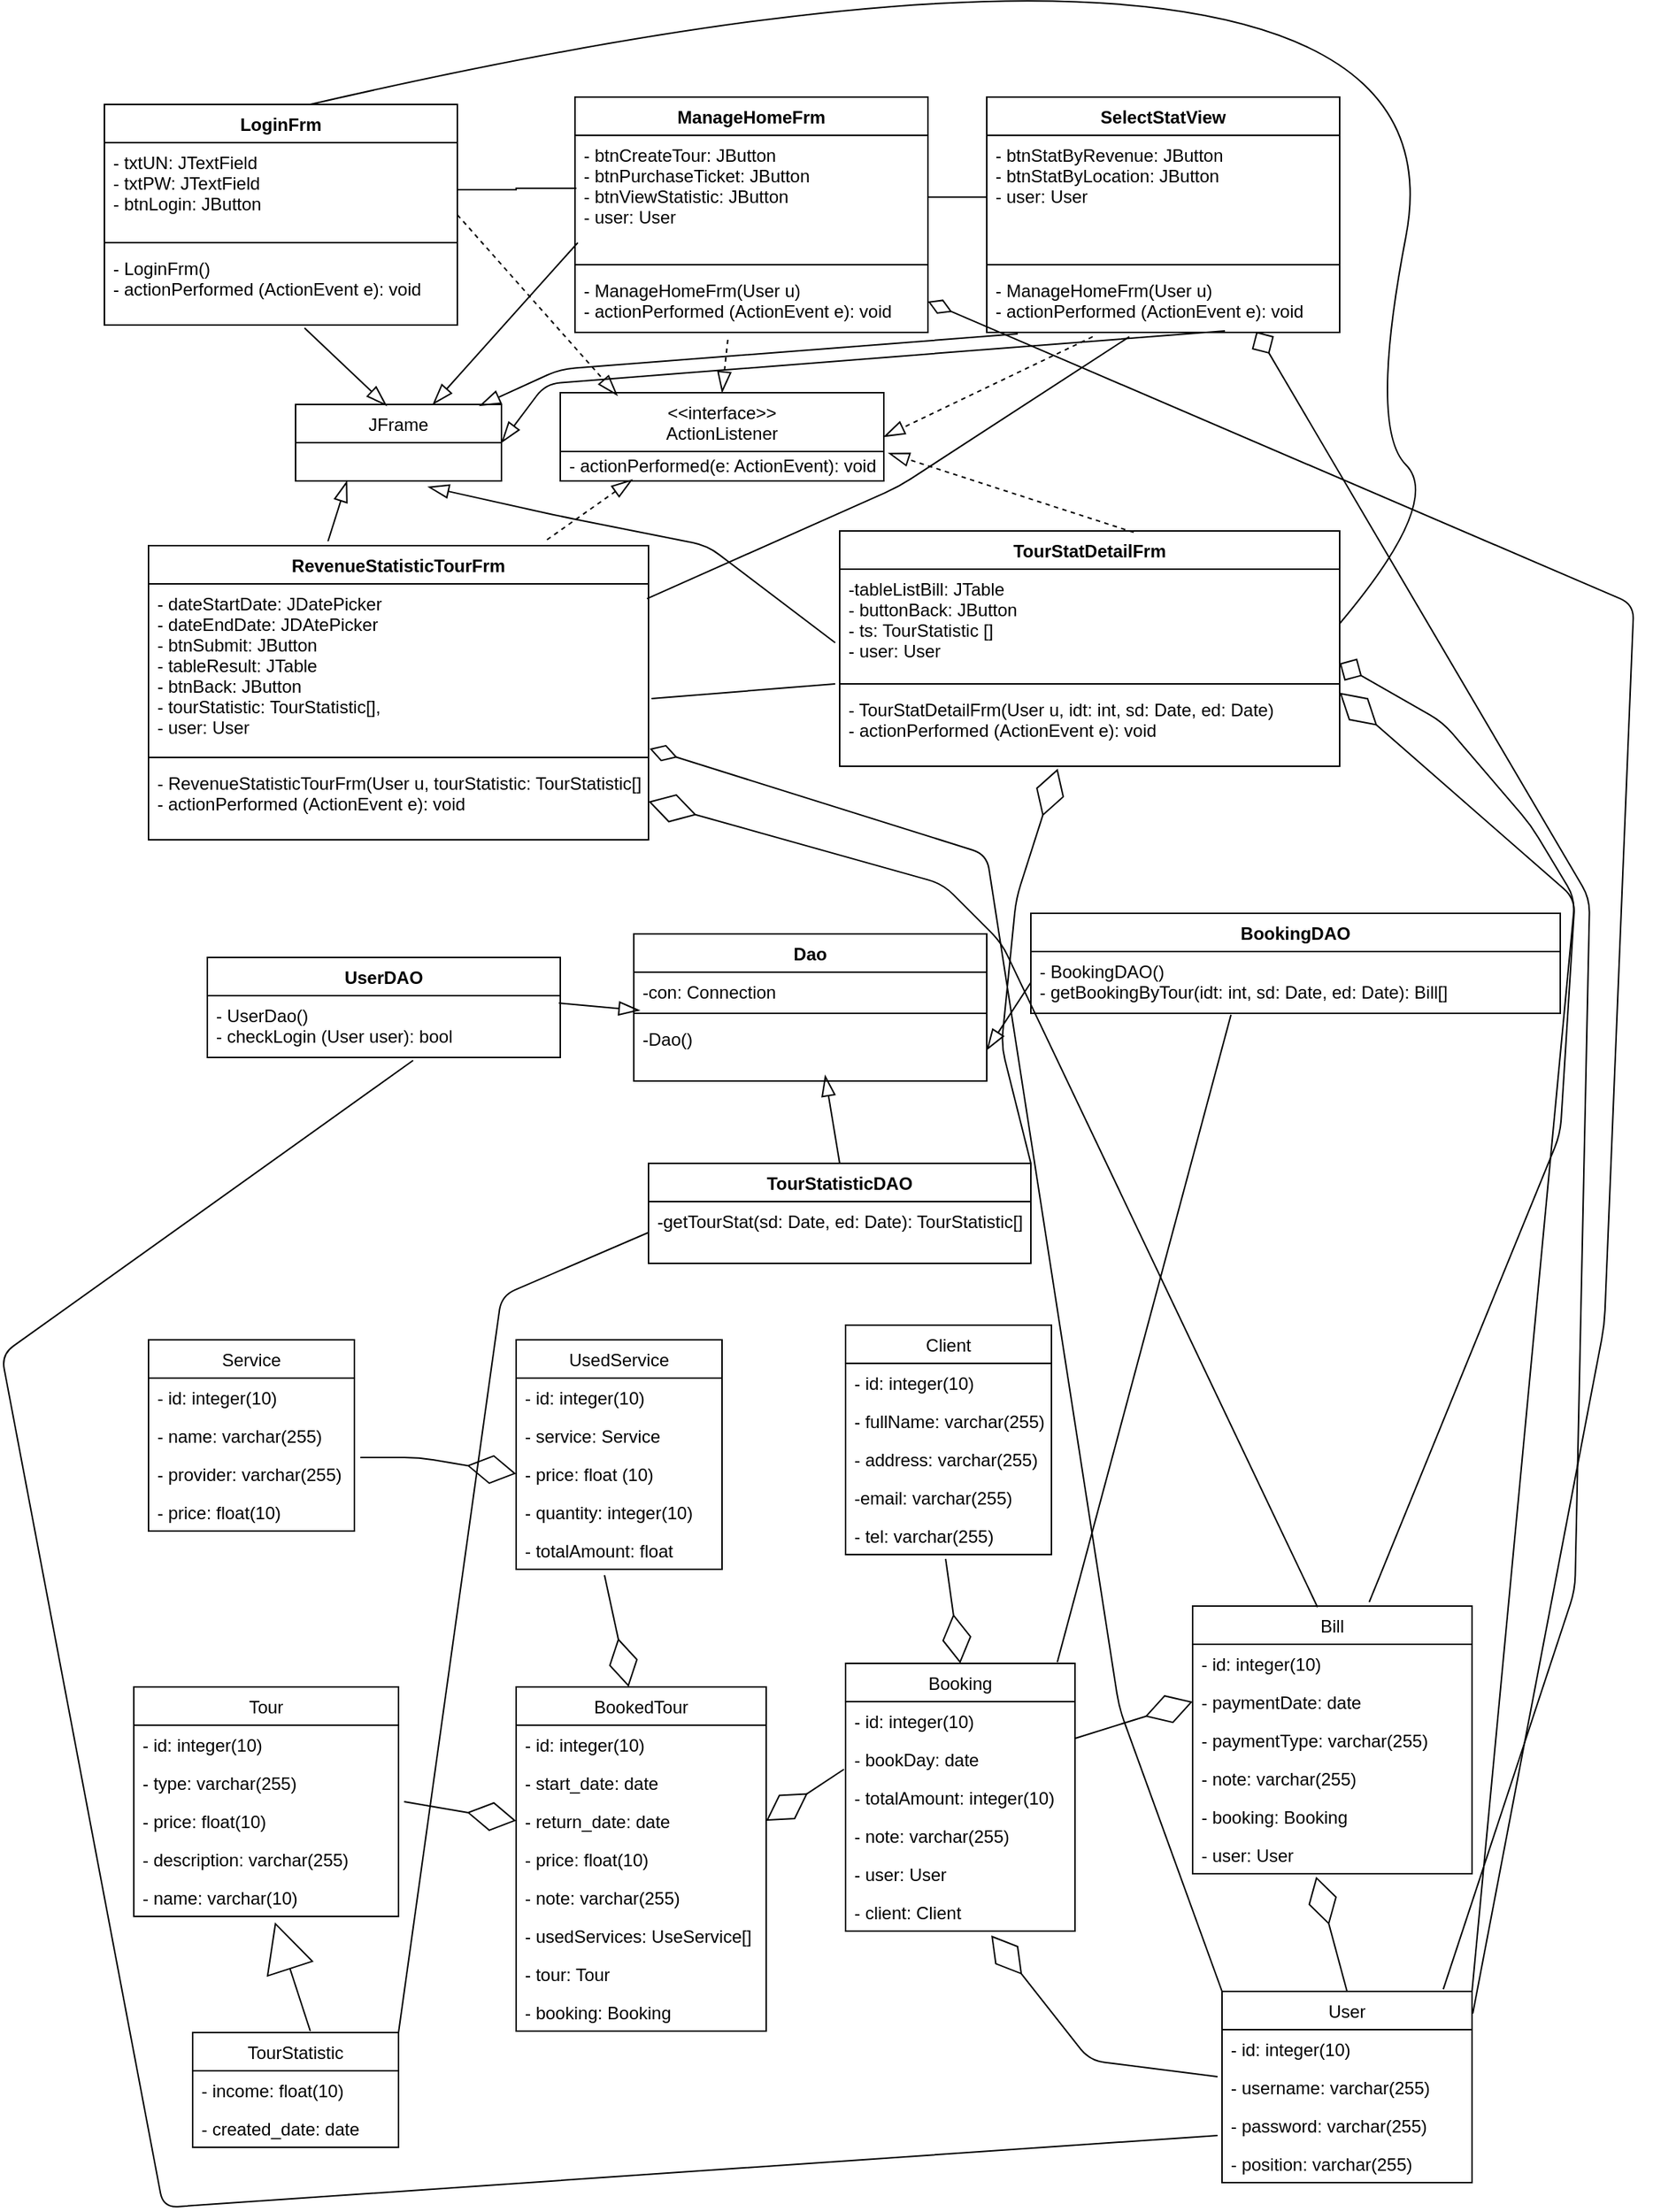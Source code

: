 <mxfile version="14.6.13" type="github">
  <diagram id="m7XP81QRKVEEUNcMIB1Q" name="Page-1">
    <mxGraphModel dx="2035" dy="1723" grid="1" gridSize="10" guides="1" tooltips="1" connect="1" arrows="1" fold="1" page="1" pageScale="1" pageWidth="850" pageHeight="1100" math="0" shadow="0">
      <root>
        <mxCell id="0" />
        <mxCell id="1" parent="0" />
        <object label="LoginFrm" txtPW="JTextField" id="wtqVfgUsHeEPdkoqBTPE-1">
          <mxCell style="swimlane;fontStyle=1;align=center;verticalAlign=top;childLayout=stackLayout;horizontal=1;startSize=26;horizontalStack=0;resizeParent=1;resizeParentMax=0;resizeLast=0;collapsible=1;marginBottom=0;" parent="1" vertex="1">
            <mxGeometry x="30" y="-350" width="240" height="150" as="geometry" />
          </mxCell>
        </object>
        <object label="- txtUN: JTextField&#xa;- txtPW: JTextField&#xa;- btnLogin: JButton" txtPW="JTextField" id="wtqVfgUsHeEPdkoqBTPE-2">
          <mxCell style="text;strokeColor=none;fillColor=none;align=left;verticalAlign=top;spacingLeft=4;spacingRight=4;overflow=hidden;rotatable=0;points=[[0,0.5],[1,0.5]];portConstraint=eastwest;" parent="wtqVfgUsHeEPdkoqBTPE-1" vertex="1">
            <mxGeometry y="26" width="240" height="64" as="geometry" />
          </mxCell>
        </object>
        <mxCell id="wtqVfgUsHeEPdkoqBTPE-3" value="" style="line;strokeWidth=1;fillColor=none;align=left;verticalAlign=middle;spacingTop=-1;spacingLeft=3;spacingRight=3;rotatable=0;labelPosition=right;points=[];portConstraint=eastwest;" parent="wtqVfgUsHeEPdkoqBTPE-1" vertex="1">
          <mxGeometry y="90" width="240" height="8" as="geometry" />
        </mxCell>
        <mxCell id="wtqVfgUsHeEPdkoqBTPE-4" value="- LoginFrm()&#xa;- actionPerformed (ActionEvent e): void&#xa;" style="text;strokeColor=none;fillColor=none;align=left;verticalAlign=top;spacingLeft=4;spacingRight=4;overflow=hidden;rotatable=0;points=[[0,0.5],[1,0.5]];portConstraint=eastwest;" parent="wtqVfgUsHeEPdkoqBTPE-1" vertex="1">
          <mxGeometry y="98" width="240" height="52" as="geometry" />
        </mxCell>
        <object label="ManageHomeFrm" txtPW="JTextField" id="wtqVfgUsHeEPdkoqBTPE-5">
          <mxCell style="swimlane;fontStyle=1;align=center;verticalAlign=top;childLayout=stackLayout;horizontal=1;startSize=26;horizontalStack=0;resizeParent=1;resizeParentMax=0;resizeLast=0;collapsible=1;marginBottom=0;" parent="1" vertex="1">
            <mxGeometry x="350" y="-355" width="240" height="160" as="geometry" />
          </mxCell>
        </object>
        <object label="- btnCreateTour: JButton&#xa;- btnPurchaseTicket: JButton&#xa;- btnViewStatistic: JButton&#xa;- user: User" txtPW="JTextField" id="wtqVfgUsHeEPdkoqBTPE-6">
          <mxCell style="text;strokeColor=none;fillColor=none;align=left;verticalAlign=top;spacingLeft=4;spacingRight=4;overflow=hidden;rotatable=0;points=[[0,0.5],[1,0.5]];portConstraint=eastwest;" parent="wtqVfgUsHeEPdkoqBTPE-5" vertex="1">
            <mxGeometry y="26" width="240" height="84" as="geometry" />
          </mxCell>
        </object>
        <mxCell id="wtqVfgUsHeEPdkoqBTPE-7" value="" style="line;strokeWidth=1;fillColor=none;align=left;verticalAlign=middle;spacingTop=-1;spacingLeft=3;spacingRight=3;rotatable=0;labelPosition=right;points=[];portConstraint=eastwest;" parent="wtqVfgUsHeEPdkoqBTPE-5" vertex="1">
          <mxGeometry y="110" width="240" height="8" as="geometry" />
        </mxCell>
        <mxCell id="wtqVfgUsHeEPdkoqBTPE-8" value="- ManageHomeFrm(User u)&#xa;- actionPerformed (ActionEvent e): void&#xa;" style="text;strokeColor=none;fillColor=none;align=left;verticalAlign=top;spacingLeft=4;spacingRight=4;overflow=hidden;rotatable=0;points=[[0,0.5],[1,0.5]];portConstraint=eastwest;" parent="wtqVfgUsHeEPdkoqBTPE-5" vertex="1">
          <mxGeometry y="118" width="240" height="42" as="geometry" />
        </mxCell>
        <mxCell id="wtqVfgUsHeEPdkoqBTPE-9" value="JFrame" style="swimlane;fontStyle=0;childLayout=stackLayout;horizontal=1;startSize=26;fillColor=none;horizontalStack=0;resizeParent=1;resizeParentMax=0;resizeLast=0;collapsible=1;marginBottom=0;" parent="1" vertex="1">
          <mxGeometry x="160" y="-146" width="140" height="52" as="geometry" />
        </mxCell>
        <mxCell id="wtqVfgUsHeEPdkoqBTPE-10" value="&#xa;&lt;&lt;interface&gt;&gt;&#xa;ActionListener&#xa;" style="swimlane;fontStyle=0;childLayout=stackLayout;horizontal=1;startSize=40;fillColor=none;horizontalStack=0;resizeParent=1;resizeParentMax=0;resizeLast=0;collapsible=1;marginBottom=0;" parent="1" vertex="1">
          <mxGeometry x="340" y="-154" width="220" height="60" as="geometry" />
        </mxCell>
        <mxCell id="wtqVfgUsHeEPdkoqBTPE-11" value="- actionPerformed(e: ActionEvent): void" style="text;html=1;align=center;verticalAlign=middle;resizable=0;points=[];autosize=1;strokeColor=none;" parent="wtqVfgUsHeEPdkoqBTPE-10" vertex="1">
          <mxGeometry y="40" width="220" height="20" as="geometry" />
        </mxCell>
        <object label="SelectStatView" txtPW="JTextField" id="wtqVfgUsHeEPdkoqBTPE-12">
          <mxCell style="swimlane;fontStyle=1;align=center;verticalAlign=top;childLayout=stackLayout;horizontal=1;startSize=26;horizontalStack=0;resizeParent=1;resizeParentMax=0;resizeLast=0;collapsible=1;marginBottom=0;" parent="1" vertex="1">
            <mxGeometry x="630" y="-355" width="240" height="160" as="geometry" />
          </mxCell>
        </object>
        <object label="- btnStatByRevenue: JButton&#xa;- btnStatByLocation: JButton&#xa;- user: User" txtPW="JTextField" id="wtqVfgUsHeEPdkoqBTPE-13">
          <mxCell style="text;strokeColor=none;fillColor=none;align=left;verticalAlign=top;spacingLeft=4;spacingRight=4;overflow=hidden;rotatable=0;points=[[0,0.5],[1,0.5]];portConstraint=eastwest;" parent="wtqVfgUsHeEPdkoqBTPE-12" vertex="1">
            <mxGeometry y="26" width="240" height="84" as="geometry" />
          </mxCell>
        </object>
        <mxCell id="wtqVfgUsHeEPdkoqBTPE-14" value="" style="line;strokeWidth=1;fillColor=none;align=left;verticalAlign=middle;spacingTop=-1;spacingLeft=3;spacingRight=3;rotatable=0;labelPosition=right;points=[];portConstraint=eastwest;" parent="wtqVfgUsHeEPdkoqBTPE-12" vertex="1">
          <mxGeometry y="110" width="240" height="8" as="geometry" />
        </mxCell>
        <mxCell id="wtqVfgUsHeEPdkoqBTPE-15" value="- ManageHomeFrm(User u)&#xa;- actionPerformed (ActionEvent e): void&#xa;" style="text;strokeColor=none;fillColor=none;align=left;verticalAlign=top;spacingLeft=4;spacingRight=4;overflow=hidden;rotatable=0;points=[[0,0.5],[1,0.5]];portConstraint=eastwest;" parent="wtqVfgUsHeEPdkoqBTPE-12" vertex="1">
          <mxGeometry y="118" width="240" height="42" as="geometry" />
        </mxCell>
        <object label="TourStatDetailFrm" txtPW="JTextField" id="wtqVfgUsHeEPdkoqBTPE-16">
          <mxCell style="swimlane;fontStyle=1;align=center;verticalAlign=top;childLayout=stackLayout;horizontal=1;startSize=26;horizontalStack=0;resizeParent=1;resizeParentMax=0;resizeLast=0;collapsible=1;marginBottom=0;" parent="1" vertex="1">
            <mxGeometry x="530" y="-60" width="340" height="160" as="geometry" />
          </mxCell>
        </object>
        <object label="-tableListBill: JTable&#xa;- buttonBack: JButton&#xa;- ts: TourStatistic []&#xa;- user: User" txtPW="JTextField" id="wtqVfgUsHeEPdkoqBTPE-17">
          <mxCell style="text;strokeColor=none;fillColor=none;align=left;verticalAlign=top;spacingLeft=4;spacingRight=4;overflow=hidden;rotatable=0;points=[[0,0.5],[1,0.5]];portConstraint=eastwest;" parent="wtqVfgUsHeEPdkoqBTPE-16" vertex="1">
            <mxGeometry y="26" width="340" height="74" as="geometry" />
          </mxCell>
        </object>
        <mxCell id="wtqVfgUsHeEPdkoqBTPE-18" value="" style="line;strokeWidth=1;fillColor=none;align=left;verticalAlign=middle;spacingTop=-1;spacingLeft=3;spacingRight=3;rotatable=0;labelPosition=right;points=[];portConstraint=eastwest;" parent="wtqVfgUsHeEPdkoqBTPE-16" vertex="1">
          <mxGeometry y="100" width="340" height="8" as="geometry" />
        </mxCell>
        <mxCell id="wtqVfgUsHeEPdkoqBTPE-19" value="- TourStatDetailFrm(User u, idt: int, sd: Date, ed: Date)&#xa;- actionPerformed (ActionEvent e): void&#xa;" style="text;strokeColor=none;fillColor=none;align=left;verticalAlign=top;spacingLeft=4;spacingRight=4;overflow=hidden;rotatable=0;points=[[0,0.5],[1,0.5]];portConstraint=eastwest;" parent="wtqVfgUsHeEPdkoqBTPE-16" vertex="1">
          <mxGeometry y="108" width="340" height="52" as="geometry" />
        </mxCell>
        <object label="RevenueStatisticTourFrm" txtPW="JTextField" id="wtqVfgUsHeEPdkoqBTPE-20">
          <mxCell style="swimlane;fontStyle=1;align=center;verticalAlign=top;childLayout=stackLayout;horizontal=1;startSize=26;horizontalStack=0;resizeParent=1;resizeParentMax=0;resizeLast=0;collapsible=1;marginBottom=0;" parent="1" vertex="1">
            <mxGeometry x="60" y="-50" width="340" height="200" as="geometry" />
          </mxCell>
        </object>
        <object label="- dateStartDate: JDatePicker&#xa;- dateEndDate: JDAtePicker&#xa;- btnSubmit: JButton&#xa;- tableResult: JTable&#xa;- btnBack: JButton&#xa;- tourStatistic: TourStatistic[],&#xa;- user: User" txtPW="JTextField" id="wtqVfgUsHeEPdkoqBTPE-21">
          <mxCell style="text;strokeColor=none;fillColor=none;align=left;verticalAlign=top;spacingLeft=4;spacingRight=4;overflow=hidden;rotatable=0;points=[[0,0.5],[1,0.5]];portConstraint=eastwest;" parent="wtqVfgUsHeEPdkoqBTPE-20" vertex="1">
            <mxGeometry y="26" width="340" height="114" as="geometry" />
          </mxCell>
        </object>
        <mxCell id="wtqVfgUsHeEPdkoqBTPE-22" value="" style="line;strokeWidth=1;fillColor=none;align=left;verticalAlign=middle;spacingTop=-1;spacingLeft=3;spacingRight=3;rotatable=0;labelPosition=right;points=[];portConstraint=eastwest;" parent="wtqVfgUsHeEPdkoqBTPE-20" vertex="1">
          <mxGeometry y="140" width="340" height="8" as="geometry" />
        </mxCell>
        <mxCell id="wtqVfgUsHeEPdkoqBTPE-23" value="- RevenueStatisticTourFrm(User u, tourStatistic: TourStatistic[])&#xa;- actionPerformed (ActionEvent e): void&#xa;" style="text;strokeColor=none;fillColor=none;align=left;verticalAlign=top;spacingLeft=4;spacingRight=4;overflow=hidden;rotatable=0;points=[[0,0.5],[1,0.5]];portConstraint=eastwest;" parent="wtqVfgUsHeEPdkoqBTPE-20" vertex="1">
          <mxGeometry y="148" width="340" height="52" as="geometry" />
        </mxCell>
        <mxCell id="wtqVfgUsHeEPdkoqBTPE-24" value="" style="endArrow=blockThin;html=1;entryX=0.443;entryY=0.019;entryDx=0;entryDy=0;entryPerimeter=0;exitX=0.567;exitY=1.038;exitDx=0;exitDy=0;exitPerimeter=0;endFill=0;endSize=12;" parent="1" source="wtqVfgUsHeEPdkoqBTPE-4" target="wtqVfgUsHeEPdkoqBTPE-9" edge="1">
          <mxGeometry width="50" height="50" relative="1" as="geometry">
            <mxPoint x="60" y="-130" as="sourcePoint" />
            <mxPoint x="110" y="-180" as="targetPoint" />
          </mxGeometry>
        </mxCell>
        <mxCell id="wtqVfgUsHeEPdkoqBTPE-25" value="" style="endArrow=blockThin;html=1;exitX=0.008;exitY=0.869;exitDx=0;exitDy=0;exitPerimeter=0;endFill=0;endSize=12;" parent="1" source="wtqVfgUsHeEPdkoqBTPE-6" target="wtqVfgUsHeEPdkoqBTPE-9" edge="1">
          <mxGeometry width="50" height="50" relative="1" as="geometry">
            <mxPoint x="176.08" y="-188.024" as="sourcePoint" />
            <mxPoint x="232.02" y="-135.012" as="targetPoint" />
          </mxGeometry>
        </mxCell>
        <mxCell id="wtqVfgUsHeEPdkoqBTPE-26" value="" style="endArrow=blockThin;html=1;exitX=0.088;exitY=1.024;exitDx=0;exitDy=0;exitPerimeter=0;endFill=0;endSize=12;entryX=0.893;entryY=0.019;entryDx=0;entryDy=0;entryPerimeter=0;" parent="1" source="wtqVfgUsHeEPdkoqBTPE-15" target="wtqVfgUsHeEPdkoqBTPE-9" edge="1">
          <mxGeometry width="50" height="50" relative="1" as="geometry">
            <mxPoint x="361.92" y="-246.004" as="sourcePoint" />
            <mxPoint x="263.308" y="-136" as="targetPoint" />
            <Array as="points">
              <mxPoint x="340" y="-170" />
            </Array>
          </mxGeometry>
        </mxCell>
        <mxCell id="wtqVfgUsHeEPdkoqBTPE-28" value="" style="endArrow=blockThin;html=1;exitX=0.675;exitY=0.976;exitDx=0;exitDy=0;exitPerimeter=0;endFill=0;endSize=12;entryX=1;entryY=0.5;entryDx=0;entryDy=0;" parent="1" source="wtqVfgUsHeEPdkoqBTPE-15" target="wtqVfgUsHeEPdkoqBTPE-9" edge="1">
          <mxGeometry width="50" height="50" relative="1" as="geometry">
            <mxPoint x="659.92" y="-180.002" as="sourcePoint" />
            <mxPoint x="295.02" y="-135.012" as="targetPoint" />
            <Array as="points">
              <mxPoint x="330" y="-160" />
            </Array>
          </mxGeometry>
        </mxCell>
        <mxCell id="wtqVfgUsHeEPdkoqBTPE-29" value="" style="endArrow=blockThin;html=1;exitX=-0.009;exitY=0.676;exitDx=0;exitDy=0;exitPerimeter=0;endFill=0;endSize=12;" parent="1" source="wtqVfgUsHeEPdkoqBTPE-17" edge="1">
          <mxGeometry width="50" height="50" relative="1" as="geometry">
            <mxPoint x="800.08" y="-180.002" as="sourcePoint" />
            <mxPoint x="250" y="-90" as="targetPoint" />
            <Array as="points">
              <mxPoint x="440" y="-50" />
              <mxPoint x="340" y="-70" />
            </Array>
          </mxGeometry>
        </mxCell>
        <mxCell id="wtqVfgUsHeEPdkoqBTPE-30" value="" style="endArrow=blockThin;html=1;entryX=0.25;entryY=1;entryDx=0;entryDy=0;exitX=0.359;exitY=-0.015;exitDx=0;exitDy=0;exitPerimeter=0;endFill=0;endSize=12;" parent="1" source="wtqVfgUsHeEPdkoqBTPE-20" target="wtqVfgUsHeEPdkoqBTPE-9" edge="1">
          <mxGeometry width="50" height="50" relative="1" as="geometry">
            <mxPoint x="176.08" y="-188.024" as="sourcePoint" />
            <mxPoint x="232.02" y="-135.012" as="targetPoint" />
          </mxGeometry>
        </mxCell>
        <mxCell id="wtqVfgUsHeEPdkoqBTPE-31" value="" style="endArrow=blockThin;html=1;entryX=0.177;entryY=0.033;entryDx=0;entryDy=0;entryPerimeter=0;exitX=1;exitY=0.766;exitDx=0;exitDy=0;exitPerimeter=0;endFill=0;endSize=12;dashed=1;" parent="1" source="wtqVfgUsHeEPdkoqBTPE-2" target="wtqVfgUsHeEPdkoqBTPE-10" edge="1">
          <mxGeometry width="50" height="50" relative="1" as="geometry">
            <mxPoint x="176.08" y="-188.024" as="sourcePoint" />
            <mxPoint x="232.02" y="-135.012" as="targetPoint" />
          </mxGeometry>
        </mxCell>
        <mxCell id="wtqVfgUsHeEPdkoqBTPE-32" value="" style="endArrow=blockThin;html=1;entryX=0.5;entryY=0;entryDx=0;entryDy=0;exitX=0.433;exitY=1.119;exitDx=0;exitDy=0;exitPerimeter=0;endFill=0;endSize=12;dashed=1;" parent="1" source="wtqVfgUsHeEPdkoqBTPE-8" target="wtqVfgUsHeEPdkoqBTPE-10" edge="1">
          <mxGeometry width="50" height="50" relative="1" as="geometry">
            <mxPoint x="280" y="-264.976" as="sourcePoint" />
            <mxPoint x="388.94" y="-142.02" as="targetPoint" />
          </mxGeometry>
        </mxCell>
        <mxCell id="wtqVfgUsHeEPdkoqBTPE-33" value="" style="endArrow=blockThin;html=1;entryX=1;entryY=0.5;entryDx=0;entryDy=0;exitX=0.3;exitY=1.071;exitDx=0;exitDy=0;exitPerimeter=0;endFill=0;endSize=12;dashed=1;" parent="1" source="wtqVfgUsHeEPdkoqBTPE-15" target="wtqVfgUsHeEPdkoqBTPE-10" edge="1">
          <mxGeometry width="50" height="50" relative="1" as="geometry">
            <mxPoint x="463.92" y="-180.002" as="sourcePoint" />
            <mxPoint x="460" y="-144" as="targetPoint" />
          </mxGeometry>
        </mxCell>
        <mxCell id="wtqVfgUsHeEPdkoqBTPE-34" value="" style="endArrow=blockThin;html=1;exitX=0.588;exitY=0.006;exitDx=0;exitDy=0;exitPerimeter=0;endFill=0;endSize=12;dashed=1;entryX=1.014;entryY=0.05;entryDx=0;entryDy=0;entryPerimeter=0;" parent="1" source="wtqVfgUsHeEPdkoqBTPE-16" target="wtqVfgUsHeEPdkoqBTPE-11" edge="1">
          <mxGeometry width="50" height="50" relative="1" as="geometry">
            <mxPoint x="712" y="-182.018" as="sourcePoint" />
            <mxPoint x="600" y="-100" as="targetPoint" />
          </mxGeometry>
        </mxCell>
        <mxCell id="wtqVfgUsHeEPdkoqBTPE-35" value="" style="endArrow=blockThin;html=1;exitX=0.797;exitY=-0.02;exitDx=0;exitDy=0;exitPerimeter=0;endFill=0;endSize=12;dashed=1;entryX=0.223;entryY=0.95;entryDx=0;entryDy=0;entryPerimeter=0;" parent="1" source="wtqVfgUsHeEPdkoqBTPE-20" target="wtqVfgUsHeEPdkoqBTPE-11" edge="1">
          <mxGeometry width="50" height="50" relative="1" as="geometry">
            <mxPoint x="739.92" y="-49.04" as="sourcePoint" />
            <mxPoint x="573.08" y="-103" as="targetPoint" />
          </mxGeometry>
        </mxCell>
        <mxCell id="wtqVfgUsHeEPdkoqBTPE-37" style="edgeStyle=orthogonalEdgeStyle;rounded=0;orthogonalLoop=1;jettySize=auto;html=1;exitX=1;exitY=0.5;exitDx=0;exitDy=0;endArrow=none;endFill=0;endSize=12;strokeWidth=1;entryX=0.004;entryY=0.429;entryDx=0;entryDy=0;entryPerimeter=0;" parent="1" source="wtqVfgUsHeEPdkoqBTPE-2" target="wtqVfgUsHeEPdkoqBTPE-6" edge="1">
          <mxGeometry relative="1" as="geometry">
            <mxPoint x="340" y="-292" as="targetPoint" />
          </mxGeometry>
        </mxCell>
        <mxCell id="wtqVfgUsHeEPdkoqBTPE-39" value="" style="endArrow=none;html=1;endSize=12;strokeWidth=1;exitX=1;exitY=0.5;exitDx=0;exitDy=0;entryX=0;entryY=0.5;entryDx=0;entryDy=0;" parent="1" source="wtqVfgUsHeEPdkoqBTPE-6" target="wtqVfgUsHeEPdkoqBTPE-13" edge="1">
          <mxGeometry width="50" height="50" relative="1" as="geometry">
            <mxPoint x="640" y="-370" as="sourcePoint" />
            <mxPoint x="690" y="-420" as="targetPoint" />
          </mxGeometry>
        </mxCell>
        <mxCell id="wtqVfgUsHeEPdkoqBTPE-40" value="" style="endArrow=none;html=1;endSize=12;strokeWidth=1;entryX=0.404;entryY=1.071;entryDx=0;entryDy=0;entryPerimeter=0;exitX=0.997;exitY=0.088;exitDx=0;exitDy=0;exitPerimeter=0;" parent="1" source="wtqVfgUsHeEPdkoqBTPE-21" target="wtqVfgUsHeEPdkoqBTPE-15" edge="1">
          <mxGeometry width="50" height="50" relative="1" as="geometry">
            <mxPoint x="710" y="-120" as="sourcePoint" />
            <mxPoint x="760" y="-170" as="targetPoint" />
            <Array as="points">
              <mxPoint x="570" y="-90" />
            </Array>
          </mxGeometry>
        </mxCell>
        <mxCell id="wtqVfgUsHeEPdkoqBTPE-41" value="" style="endArrow=none;html=1;endSize=12;strokeWidth=1;entryX=-0.009;entryY=-0.077;entryDx=0;entryDy=0;entryPerimeter=0;exitX=1.006;exitY=0.684;exitDx=0;exitDy=0;exitPerimeter=0;" parent="1" source="wtqVfgUsHeEPdkoqBTPE-21" target="wtqVfgUsHeEPdkoqBTPE-19" edge="1">
          <mxGeometry width="50" height="50" relative="1" as="geometry">
            <mxPoint x="550" y="-140" as="sourcePoint" />
            <mxPoint x="600" y="-190" as="targetPoint" />
          </mxGeometry>
        </mxCell>
        <mxCell id="wtqVfgUsHeEPdkoqBTPE-43" value="" style="curved=1;endArrow=none;html=1;endSize=12;strokeWidth=1;exitX=1;exitY=0.5;exitDx=0;exitDy=0;entryX=0.583;entryY=0;entryDx=0;entryDy=0;entryPerimeter=0;endFill=0;" parent="1" source="wtqVfgUsHeEPdkoqBTPE-17" target="wtqVfgUsHeEPdkoqBTPE-1" edge="1">
          <mxGeometry width="50" height="50" relative="1" as="geometry">
            <mxPoint x="890" y="-80" as="sourcePoint" />
            <mxPoint x="940" y="-130" as="targetPoint" />
            <Array as="points">
              <mxPoint x="940" y="-80" />
              <mxPoint x="890" y="-130" />
              <mxPoint x="940" y="-390" />
              <mxPoint x="560" y="-440" />
            </Array>
          </mxGeometry>
        </mxCell>
        <object label="UserDAO" txtPW="JTextField" id="wtqVfgUsHeEPdkoqBTPE-44">
          <mxCell style="swimlane;fontStyle=1;align=center;verticalAlign=top;childLayout=stackLayout;horizontal=1;startSize=26;horizontalStack=0;resizeParent=1;resizeParentMax=0;resizeLast=0;collapsible=1;marginBottom=0;" parent="1" vertex="1">
            <mxGeometry x="100" y="230" width="240" height="68" as="geometry" />
          </mxCell>
        </object>
        <mxCell id="wtqVfgUsHeEPdkoqBTPE-45" value="- UserDao()&#xa;- checkLogin (User user): bool" style="text;strokeColor=none;fillColor=none;align=left;verticalAlign=top;spacingLeft=4;spacingRight=4;overflow=hidden;rotatable=0;points=[[0,0.5],[1,0.5]];portConstraint=eastwest;" parent="wtqVfgUsHeEPdkoqBTPE-44" vertex="1">
          <mxGeometry y="26" width="240" height="42" as="geometry" />
        </mxCell>
        <object label="Dao" txtPW="JTextField" id="wtqVfgUsHeEPdkoqBTPE-46">
          <mxCell style="swimlane;fontStyle=1;align=center;verticalAlign=top;childLayout=stackLayout;horizontal=1;startSize=26;horizontalStack=0;resizeParent=1;resizeParentMax=0;resizeLast=0;collapsible=1;marginBottom=0;" parent="1" vertex="1">
            <mxGeometry x="390" y="214" width="240" height="100" as="geometry" />
          </mxCell>
        </object>
        <object label="-con: Connection" txtPW="JTextField" id="wtqVfgUsHeEPdkoqBTPE-47">
          <mxCell style="text;strokeColor=none;fillColor=none;align=left;verticalAlign=top;spacingLeft=4;spacingRight=4;overflow=hidden;rotatable=0;points=[[0,0.5],[1,0.5]];portConstraint=eastwest;" parent="wtqVfgUsHeEPdkoqBTPE-46" vertex="1">
            <mxGeometry y="26" width="240" height="24" as="geometry" />
          </mxCell>
        </object>
        <mxCell id="wtqVfgUsHeEPdkoqBTPE-48" value="" style="line;strokeWidth=1;fillColor=none;align=left;verticalAlign=middle;spacingTop=-1;spacingLeft=3;spacingRight=3;rotatable=0;labelPosition=right;points=[];portConstraint=eastwest;" parent="wtqVfgUsHeEPdkoqBTPE-46" vertex="1">
          <mxGeometry y="50" width="240" height="8" as="geometry" />
        </mxCell>
        <mxCell id="wtqVfgUsHeEPdkoqBTPE-49" value="-Dao()" style="text;strokeColor=none;fillColor=none;align=left;verticalAlign=top;spacingLeft=4;spacingRight=4;overflow=hidden;rotatable=0;points=[[0,0.5],[1,0.5]];portConstraint=eastwest;" parent="wtqVfgUsHeEPdkoqBTPE-46" vertex="1">
          <mxGeometry y="58" width="240" height="42" as="geometry" />
        </mxCell>
        <object label="BookingDAO" txtPW="JTextField" id="wtqVfgUsHeEPdkoqBTPE-51">
          <mxCell style="swimlane;fontStyle=1;align=center;verticalAlign=top;childLayout=stackLayout;horizontal=1;startSize=26;horizontalStack=0;resizeParent=1;resizeParentMax=0;resizeLast=0;collapsible=1;marginBottom=0;" parent="1" vertex="1">
            <mxGeometry x="660" y="200" width="360" height="68" as="geometry" />
          </mxCell>
        </object>
        <mxCell id="wtqVfgUsHeEPdkoqBTPE-52" value="- BookingDAO()&#xa;- getBookingByTour(idt: int, sd: Date, ed: Date): Bill[]" style="text;strokeColor=none;fillColor=none;align=left;verticalAlign=top;spacingLeft=4;spacingRight=4;overflow=hidden;rotatable=0;points=[[0,0.5],[1,0.5]];portConstraint=eastwest;" parent="wtqVfgUsHeEPdkoqBTPE-51" vertex="1">
          <mxGeometry y="26" width="360" height="42" as="geometry" />
        </mxCell>
        <object label="TourStatisticDAO" txtPW="JTextField" id="wtqVfgUsHeEPdkoqBTPE-53">
          <mxCell style="swimlane;fontStyle=1;align=center;verticalAlign=top;childLayout=stackLayout;horizontal=1;startSize=26;horizontalStack=0;resizeParent=1;resizeParentMax=0;resizeLast=0;collapsible=1;marginBottom=0;" parent="1" vertex="1">
            <mxGeometry x="400" y="370" width="260" height="68" as="geometry" />
          </mxCell>
        </object>
        <mxCell id="wtqVfgUsHeEPdkoqBTPE-54" value="-getTourStat(sd: Date, ed: Date): TourStatistic[]" style="text;strokeColor=none;fillColor=none;align=left;verticalAlign=top;spacingLeft=4;spacingRight=4;overflow=hidden;rotatable=0;points=[[0,0.5],[1,0.5]];portConstraint=eastwest;" parent="wtqVfgUsHeEPdkoqBTPE-53" vertex="1">
          <mxGeometry y="26" width="260" height="42" as="geometry" />
        </mxCell>
        <mxCell id="wtqVfgUsHeEPdkoqBTPE-55" value="" style="endArrow=blockThin;html=1;entryX=0.017;entryY=1.083;entryDx=0;entryDy=0;entryPerimeter=0;exitX=0.996;exitY=0.119;exitDx=0;exitDy=0;exitPerimeter=0;endFill=0;endSize=12;" parent="1" source="wtqVfgUsHeEPdkoqBTPE-45" target="wtqVfgUsHeEPdkoqBTPE-47" edge="1">
          <mxGeometry width="50" height="50" relative="1" as="geometry">
            <mxPoint x="176.08" y="-188.024" as="sourcePoint" />
            <mxPoint x="232.02" y="-135.012" as="targetPoint" />
          </mxGeometry>
        </mxCell>
        <mxCell id="wtqVfgUsHeEPdkoqBTPE-56" value="" style="endArrow=blockThin;html=1;entryX=1;entryY=0.5;entryDx=0;entryDy=0;exitX=0;exitY=0.5;exitDx=0;exitDy=0;endFill=0;endSize=12;" parent="1" source="wtqVfgUsHeEPdkoqBTPE-52" target="wtqVfgUsHeEPdkoqBTPE-49" edge="1">
          <mxGeometry width="50" height="50" relative="1" as="geometry">
            <mxPoint x="349.04" y="270.998" as="sourcePoint" />
            <mxPoint x="404.08" y="275.992" as="targetPoint" />
          </mxGeometry>
        </mxCell>
        <mxCell id="wtqVfgUsHeEPdkoqBTPE-57" value="" style="endArrow=blockThin;html=1;entryX=0.542;entryY=0.905;entryDx=0;entryDy=0;exitX=0.5;exitY=0;exitDx=0;exitDy=0;endFill=0;endSize=12;entryPerimeter=0;" parent="1" source="wtqVfgUsHeEPdkoqBTPE-53" target="wtqVfgUsHeEPdkoqBTPE-49" edge="1">
          <mxGeometry width="50" height="50" relative="1" as="geometry">
            <mxPoint x="670" y="257" as="sourcePoint" />
            <mxPoint x="640" y="303" as="targetPoint" />
          </mxGeometry>
        </mxCell>
        <mxCell id="wtqVfgUsHeEPdkoqBTPE-58" value="Client" style="swimlane;fontStyle=0;childLayout=stackLayout;horizontal=1;startSize=26;fillColor=none;horizontalStack=0;resizeParent=1;resizeParentMax=0;resizeLast=0;collapsible=1;marginBottom=0;" parent="1" vertex="1">
          <mxGeometry x="534" y="480" width="140" height="156" as="geometry" />
        </mxCell>
        <mxCell id="wtqVfgUsHeEPdkoqBTPE-59" value="- id: integer(10)" style="text;strokeColor=none;fillColor=none;align=left;verticalAlign=top;spacingLeft=4;spacingRight=4;overflow=hidden;rotatable=0;points=[[0,0.5],[1,0.5]];portConstraint=eastwest;" parent="wtqVfgUsHeEPdkoqBTPE-58" vertex="1">
          <mxGeometry y="26" width="140" height="26" as="geometry" />
        </mxCell>
        <mxCell id="wtqVfgUsHeEPdkoqBTPE-60" value="- fullName: varchar(255)" style="text;strokeColor=none;fillColor=none;align=left;verticalAlign=top;spacingLeft=4;spacingRight=4;overflow=hidden;rotatable=0;points=[[0,0.5],[1,0.5]];portConstraint=eastwest;" parent="wtqVfgUsHeEPdkoqBTPE-58" vertex="1">
          <mxGeometry y="52" width="140" height="26" as="geometry" />
        </mxCell>
        <mxCell id="wtqVfgUsHeEPdkoqBTPE-61" value="- address: varchar(255)" style="text;strokeColor=none;fillColor=none;align=left;verticalAlign=top;spacingLeft=4;spacingRight=4;overflow=hidden;rotatable=0;points=[[0,0.5],[1,0.5]];portConstraint=eastwest;" parent="wtqVfgUsHeEPdkoqBTPE-58" vertex="1">
          <mxGeometry y="78" width="140" height="26" as="geometry" />
        </mxCell>
        <mxCell id="wtqVfgUsHeEPdkoqBTPE-62" value="-email: varchar(255)" style="text;strokeColor=none;fillColor=none;align=left;verticalAlign=top;spacingLeft=4;spacingRight=4;overflow=hidden;rotatable=0;points=[[0,0.5],[1,0.5]];portConstraint=eastwest;" parent="wtqVfgUsHeEPdkoqBTPE-58" vertex="1">
          <mxGeometry y="104" width="140" height="26" as="geometry" />
        </mxCell>
        <mxCell id="wtqVfgUsHeEPdkoqBTPE-63" value="- tel: varchar(255)" style="text;strokeColor=none;fillColor=none;align=left;verticalAlign=top;spacingLeft=4;spacingRight=4;overflow=hidden;rotatable=0;points=[[0,0.5],[1,0.5]];portConstraint=eastwest;" parent="wtqVfgUsHeEPdkoqBTPE-58" vertex="1">
          <mxGeometry y="130" width="140" height="26" as="geometry" />
        </mxCell>
        <mxCell id="wtqVfgUsHeEPdkoqBTPE-64" value="Booking" style="swimlane;fontStyle=0;childLayout=stackLayout;horizontal=1;startSize=26;fillColor=none;horizontalStack=0;resizeParent=1;resizeParentMax=0;resizeLast=0;collapsible=1;marginBottom=0;" parent="1" vertex="1">
          <mxGeometry x="534" y="710" width="156" height="182" as="geometry" />
        </mxCell>
        <mxCell id="wtqVfgUsHeEPdkoqBTPE-65" value="- id: integer(10)" style="text;strokeColor=none;fillColor=none;align=left;verticalAlign=top;spacingLeft=4;spacingRight=4;overflow=hidden;rotatable=0;points=[[0,0.5],[1,0.5]];portConstraint=eastwest;" parent="wtqVfgUsHeEPdkoqBTPE-64" vertex="1">
          <mxGeometry y="26" width="156" height="26" as="geometry" />
        </mxCell>
        <mxCell id="wtqVfgUsHeEPdkoqBTPE-66" value="- bookDay: date" style="text;strokeColor=none;fillColor=none;align=left;verticalAlign=top;spacingLeft=4;spacingRight=4;overflow=hidden;rotatable=0;points=[[0,0.5],[1,0.5]];portConstraint=eastwest;" parent="wtqVfgUsHeEPdkoqBTPE-64" vertex="1">
          <mxGeometry y="52" width="156" height="26" as="geometry" />
        </mxCell>
        <mxCell id="wtqVfgUsHeEPdkoqBTPE-67" value="- totalAmount: integer(10)" style="text;strokeColor=none;fillColor=none;align=left;verticalAlign=top;spacingLeft=4;spacingRight=4;overflow=hidden;rotatable=0;points=[[0,0.5],[1,0.5]];portConstraint=eastwest;" parent="wtqVfgUsHeEPdkoqBTPE-64" vertex="1">
          <mxGeometry y="78" width="156" height="26" as="geometry" />
        </mxCell>
        <mxCell id="wtqVfgUsHeEPdkoqBTPE-68" value="- note: varchar(255)" style="text;strokeColor=none;fillColor=none;align=left;verticalAlign=top;spacingLeft=4;spacingRight=4;overflow=hidden;rotatable=0;points=[[0,0.5],[1,0.5]];portConstraint=eastwest;" parent="wtqVfgUsHeEPdkoqBTPE-64" vertex="1">
          <mxGeometry y="104" width="156" height="26" as="geometry" />
        </mxCell>
        <mxCell id="wtqVfgUsHeEPdkoqBTPE-69" value="- user: User" style="text;strokeColor=none;fillColor=none;align=left;verticalAlign=top;spacingLeft=4;spacingRight=4;overflow=hidden;rotatable=0;points=[[0,0.5],[1,0.5]];portConstraint=eastwest;" parent="wtqVfgUsHeEPdkoqBTPE-64" vertex="1">
          <mxGeometry y="130" width="156" height="26" as="geometry" />
        </mxCell>
        <mxCell id="wtqVfgUsHeEPdkoqBTPE-70" value="- client: Client" style="text;strokeColor=none;fillColor=none;align=left;verticalAlign=top;spacingLeft=4;spacingRight=4;overflow=hidden;rotatable=0;points=[[0,0.5],[1,0.5]];portConstraint=eastwest;" parent="wtqVfgUsHeEPdkoqBTPE-64" vertex="1">
          <mxGeometry y="156" width="156" height="26" as="geometry" />
        </mxCell>
        <mxCell id="wtqVfgUsHeEPdkoqBTPE-71" value="Tour" style="swimlane;fontStyle=0;childLayout=stackLayout;horizontal=1;startSize=26;fillColor=none;horizontalStack=0;resizeParent=1;resizeParentMax=0;resizeLast=0;collapsible=1;marginBottom=0;" parent="1" vertex="1">
          <mxGeometry x="50" y="726" width="180" height="156" as="geometry" />
        </mxCell>
        <mxCell id="wtqVfgUsHeEPdkoqBTPE-72" value="- id: integer(10)" style="text;strokeColor=none;fillColor=none;align=left;verticalAlign=top;spacingLeft=4;spacingRight=4;overflow=hidden;rotatable=0;points=[[0,0.5],[1,0.5]];portConstraint=eastwest;" parent="wtqVfgUsHeEPdkoqBTPE-71" vertex="1">
          <mxGeometry y="26" width="180" height="26" as="geometry" />
        </mxCell>
        <mxCell id="wtqVfgUsHeEPdkoqBTPE-73" value="- type: varchar(255)" style="text;strokeColor=none;fillColor=none;align=left;verticalAlign=top;spacingLeft=4;spacingRight=4;overflow=hidden;rotatable=0;points=[[0,0.5],[1,0.5]];portConstraint=eastwest;" parent="wtqVfgUsHeEPdkoqBTPE-71" vertex="1">
          <mxGeometry y="52" width="180" height="26" as="geometry" />
        </mxCell>
        <mxCell id="wtqVfgUsHeEPdkoqBTPE-74" value="- price: float(10)" style="text;strokeColor=none;fillColor=none;align=left;verticalAlign=top;spacingLeft=4;spacingRight=4;overflow=hidden;rotatable=0;points=[[0,0.5],[1,0.5]];portConstraint=eastwest;" parent="wtqVfgUsHeEPdkoqBTPE-71" vertex="1">
          <mxGeometry y="78" width="180" height="26" as="geometry" />
        </mxCell>
        <mxCell id="wtqVfgUsHeEPdkoqBTPE-75" value="- description: varchar(255)" style="text;strokeColor=none;fillColor=none;align=left;verticalAlign=top;spacingLeft=4;spacingRight=4;overflow=hidden;rotatable=0;points=[[0,0.5],[1,0.5]];portConstraint=eastwest;" parent="wtqVfgUsHeEPdkoqBTPE-71" vertex="1">
          <mxGeometry y="104" width="180" height="26" as="geometry" />
        </mxCell>
        <mxCell id="wtqVfgUsHeEPdkoqBTPE-76" value="- name: varchar(10)" style="text;strokeColor=none;fillColor=none;align=left;verticalAlign=top;spacingLeft=4;spacingRight=4;overflow=hidden;rotatable=0;points=[[0,0.5],[1,0.5]];portConstraint=eastwest;" parent="wtqVfgUsHeEPdkoqBTPE-71" vertex="1">
          <mxGeometry y="130" width="180" height="26" as="geometry" />
        </mxCell>
        <mxCell id="wtqVfgUsHeEPdkoqBTPE-77" value="Bill" style="swimlane;fontStyle=0;childLayout=stackLayout;horizontal=1;startSize=26;fillColor=none;horizontalStack=0;resizeParent=1;resizeParentMax=0;resizeLast=0;collapsible=1;marginBottom=0;" parent="1" vertex="1">
          <mxGeometry x="770" y="671" width="190" height="182" as="geometry" />
        </mxCell>
        <mxCell id="wtqVfgUsHeEPdkoqBTPE-78" value="- id: integer(10)" style="text;strokeColor=none;fillColor=none;align=left;verticalAlign=top;spacingLeft=4;spacingRight=4;overflow=hidden;rotatable=0;points=[[0,0.5],[1,0.5]];portConstraint=eastwest;" parent="wtqVfgUsHeEPdkoqBTPE-77" vertex="1">
          <mxGeometry y="26" width="190" height="26" as="geometry" />
        </mxCell>
        <mxCell id="wtqVfgUsHeEPdkoqBTPE-79" value="- paymentDate: date" style="text;strokeColor=none;fillColor=none;align=left;verticalAlign=top;spacingLeft=4;spacingRight=4;overflow=hidden;rotatable=0;points=[[0,0.5],[1,0.5]];portConstraint=eastwest;" parent="wtqVfgUsHeEPdkoqBTPE-77" vertex="1">
          <mxGeometry y="52" width="190" height="26" as="geometry" />
        </mxCell>
        <mxCell id="wtqVfgUsHeEPdkoqBTPE-80" value="- paymentType: varchar(255)" style="text;strokeColor=none;fillColor=none;align=left;verticalAlign=top;spacingLeft=4;spacingRight=4;overflow=hidden;rotatable=0;points=[[0,0.5],[1,0.5]];portConstraint=eastwest;" parent="wtqVfgUsHeEPdkoqBTPE-77" vertex="1">
          <mxGeometry y="78" width="190" height="26" as="geometry" />
        </mxCell>
        <mxCell id="wtqVfgUsHeEPdkoqBTPE-81" value="- note: varchar(255)" style="text;strokeColor=none;fillColor=none;align=left;verticalAlign=top;spacingLeft=4;spacingRight=4;overflow=hidden;rotatable=0;points=[[0,0.5],[1,0.5]];portConstraint=eastwest;" parent="wtqVfgUsHeEPdkoqBTPE-77" vertex="1">
          <mxGeometry y="104" width="190" height="26" as="geometry" />
        </mxCell>
        <mxCell id="wtqVfgUsHeEPdkoqBTPE-82" value="- booking: Booking" style="text;strokeColor=none;fillColor=none;align=left;verticalAlign=top;spacingLeft=4;spacingRight=4;overflow=hidden;rotatable=0;points=[[0,0.5],[1,0.5]];portConstraint=eastwest;" parent="wtqVfgUsHeEPdkoqBTPE-77" vertex="1">
          <mxGeometry y="130" width="190" height="26" as="geometry" />
        </mxCell>
        <mxCell id="wtqVfgUsHeEPdkoqBTPE-83" value="- user: User" style="text;strokeColor=none;fillColor=none;align=left;verticalAlign=top;spacingLeft=4;spacingRight=4;overflow=hidden;rotatable=0;points=[[0,0.5],[1,0.5]];portConstraint=eastwest;" parent="wtqVfgUsHeEPdkoqBTPE-77" vertex="1">
          <mxGeometry y="156" width="190" height="26" as="geometry" />
        </mxCell>
        <mxCell id="wtqVfgUsHeEPdkoqBTPE-84" value="TourStatistic" style="swimlane;fontStyle=0;childLayout=stackLayout;horizontal=1;startSize=26;fillColor=none;horizontalStack=0;resizeParent=1;resizeParentMax=0;resizeLast=0;collapsible=1;marginBottom=0;" parent="1" vertex="1">
          <mxGeometry x="90" y="961" width="140" height="78" as="geometry" />
        </mxCell>
        <mxCell id="wtqVfgUsHeEPdkoqBTPE-85" value="- income: float(10)" style="text;strokeColor=none;fillColor=none;align=left;verticalAlign=top;spacingLeft=4;spacingRight=4;overflow=hidden;rotatable=0;points=[[0,0.5],[1,0.5]];portConstraint=eastwest;" parent="wtqVfgUsHeEPdkoqBTPE-84" vertex="1">
          <mxGeometry y="26" width="140" height="26" as="geometry" />
        </mxCell>
        <mxCell id="wtqVfgUsHeEPdkoqBTPE-86" value="- created_date: date" style="text;strokeColor=none;fillColor=none;align=left;verticalAlign=top;spacingLeft=4;spacingRight=4;overflow=hidden;rotatable=0;points=[[0,0.5],[1,0.5]];portConstraint=eastwest;" parent="wtqVfgUsHeEPdkoqBTPE-84" vertex="1">
          <mxGeometry y="52" width="140" height="26" as="geometry" />
        </mxCell>
        <mxCell id="wtqVfgUsHeEPdkoqBTPE-87" value="BookedTour" style="swimlane;fontStyle=0;childLayout=stackLayout;horizontal=1;startSize=26;fillColor=none;horizontalStack=0;resizeParent=1;resizeParentMax=0;resizeLast=0;collapsible=1;marginBottom=0;" parent="1" vertex="1">
          <mxGeometry x="310" y="726" width="170" height="234" as="geometry" />
        </mxCell>
        <mxCell id="wtqVfgUsHeEPdkoqBTPE-88" value="- id: integer(10)" style="text;strokeColor=none;fillColor=none;align=left;verticalAlign=top;spacingLeft=4;spacingRight=4;overflow=hidden;rotatable=0;points=[[0,0.5],[1,0.5]];portConstraint=eastwest;" parent="wtqVfgUsHeEPdkoqBTPE-87" vertex="1">
          <mxGeometry y="26" width="170" height="26" as="geometry" />
        </mxCell>
        <mxCell id="wtqVfgUsHeEPdkoqBTPE-89" value="- start_date: date" style="text;strokeColor=none;fillColor=none;align=left;verticalAlign=top;spacingLeft=4;spacingRight=4;overflow=hidden;rotatable=0;points=[[0,0.5],[1,0.5]];portConstraint=eastwest;" parent="wtqVfgUsHeEPdkoqBTPE-87" vertex="1">
          <mxGeometry y="52" width="170" height="26" as="geometry" />
        </mxCell>
        <mxCell id="wtqVfgUsHeEPdkoqBTPE-90" value="- return_date: date" style="text;strokeColor=none;fillColor=none;align=left;verticalAlign=top;spacingLeft=4;spacingRight=4;overflow=hidden;rotatable=0;points=[[0,0.5],[1,0.5]];portConstraint=eastwest;" parent="wtqVfgUsHeEPdkoqBTPE-87" vertex="1">
          <mxGeometry y="78" width="170" height="26" as="geometry" />
        </mxCell>
        <mxCell id="wtqVfgUsHeEPdkoqBTPE-91" value="- price: float(10)" style="text;strokeColor=none;fillColor=none;align=left;verticalAlign=top;spacingLeft=4;spacingRight=4;overflow=hidden;rotatable=0;points=[[0,0.5],[1,0.5]];portConstraint=eastwest;" parent="wtqVfgUsHeEPdkoqBTPE-87" vertex="1">
          <mxGeometry y="104" width="170" height="26" as="geometry" />
        </mxCell>
        <mxCell id="wtqVfgUsHeEPdkoqBTPE-92" value="- note: varchar(255)" style="text;strokeColor=none;fillColor=none;align=left;verticalAlign=top;spacingLeft=4;spacingRight=4;overflow=hidden;rotatable=0;points=[[0,0.5],[1,0.5]];portConstraint=eastwest;" parent="wtqVfgUsHeEPdkoqBTPE-87" vertex="1">
          <mxGeometry y="130" width="170" height="26" as="geometry" />
        </mxCell>
        <mxCell id="wtqVfgUsHeEPdkoqBTPE-93" value="- usedServices: UseService[]" style="text;strokeColor=none;fillColor=none;align=left;verticalAlign=top;spacingLeft=4;spacingRight=4;overflow=hidden;rotatable=0;points=[[0,0.5],[1,0.5]];portConstraint=eastwest;" parent="wtqVfgUsHeEPdkoqBTPE-87" vertex="1">
          <mxGeometry y="156" width="170" height="26" as="geometry" />
        </mxCell>
        <mxCell id="wtqVfgUsHeEPdkoqBTPE-94" value="- tour: Tour&#xa;" style="text;strokeColor=none;fillColor=none;align=left;verticalAlign=top;spacingLeft=4;spacingRight=4;overflow=hidden;rotatable=0;points=[[0,0.5],[1,0.5]];portConstraint=eastwest;" parent="wtqVfgUsHeEPdkoqBTPE-87" vertex="1">
          <mxGeometry y="182" width="170" height="26" as="geometry" />
        </mxCell>
        <mxCell id="wtqVfgUsHeEPdkoqBTPE-95" value="- booking: Booking&#xa;" style="text;strokeColor=none;fillColor=none;align=left;verticalAlign=top;spacingLeft=4;spacingRight=4;overflow=hidden;rotatable=0;points=[[0,0.5],[1,0.5]];portConstraint=eastwest;" parent="wtqVfgUsHeEPdkoqBTPE-87" vertex="1">
          <mxGeometry y="208" width="170" height="26" as="geometry" />
        </mxCell>
        <mxCell id="wtqVfgUsHeEPdkoqBTPE-96" value="User" style="swimlane;fontStyle=0;childLayout=stackLayout;horizontal=1;startSize=26;fillColor=none;horizontalStack=0;resizeParent=1;resizeParentMax=0;resizeLast=0;collapsible=1;marginBottom=0;" parent="1" vertex="1">
          <mxGeometry x="790" y="933" width="170" height="130" as="geometry" />
        </mxCell>
        <mxCell id="wtqVfgUsHeEPdkoqBTPE-97" value="- id: integer(10)" style="text;strokeColor=none;fillColor=none;align=left;verticalAlign=top;spacingLeft=4;spacingRight=4;overflow=hidden;rotatable=0;points=[[0,0.5],[1,0.5]];portConstraint=eastwest;" parent="wtqVfgUsHeEPdkoqBTPE-96" vertex="1">
          <mxGeometry y="26" width="170" height="26" as="geometry" />
        </mxCell>
        <mxCell id="wtqVfgUsHeEPdkoqBTPE-98" value="- username: varchar(255)" style="text;strokeColor=none;fillColor=none;align=left;verticalAlign=top;spacingLeft=4;spacingRight=4;overflow=hidden;rotatable=0;points=[[0,0.5],[1,0.5]];portConstraint=eastwest;" parent="wtqVfgUsHeEPdkoqBTPE-96" vertex="1">
          <mxGeometry y="52" width="170" height="26" as="geometry" />
        </mxCell>
        <mxCell id="wtqVfgUsHeEPdkoqBTPE-99" value="- password: varchar(255)" style="text;strokeColor=none;fillColor=none;align=left;verticalAlign=top;spacingLeft=4;spacingRight=4;overflow=hidden;rotatable=0;points=[[0,0.5],[1,0.5]];portConstraint=eastwest;" parent="wtqVfgUsHeEPdkoqBTPE-96" vertex="1">
          <mxGeometry y="78" width="170" height="26" as="geometry" />
        </mxCell>
        <mxCell id="wtqVfgUsHeEPdkoqBTPE-100" value="- position: varchar(255)" style="text;strokeColor=none;fillColor=none;align=left;verticalAlign=top;spacingLeft=4;spacingRight=4;overflow=hidden;rotatable=0;points=[[0,0.5],[1,0.5]];portConstraint=eastwest;" parent="wtqVfgUsHeEPdkoqBTPE-96" vertex="1">
          <mxGeometry y="104" width="170" height="26" as="geometry" />
        </mxCell>
        <mxCell id="wtqVfgUsHeEPdkoqBTPE-101" value="" style="endArrow=diamondThin;html=1;exitX=0.486;exitY=1.115;exitDx=0;exitDy=0;exitPerimeter=0;entryX=0.5;entryY=0;entryDx=0;entryDy=0;endFill=0;endSize=31;" parent="1" source="wtqVfgUsHeEPdkoqBTPE-63" target="wtqVfgUsHeEPdkoqBTPE-64" edge="1">
          <mxGeometry width="50" height="50" relative="1" as="geometry">
            <mxPoint x="400" y="670" as="sourcePoint" />
            <mxPoint x="450" y="620" as="targetPoint" />
          </mxGeometry>
        </mxCell>
        <mxCell id="wtqVfgUsHeEPdkoqBTPE-102" value="" style="endArrow=diamondThin;html=1;exitX=1;exitY=-0.038;exitDx=0;exitDy=0;exitPerimeter=0;entryX=0;entryY=0.5;entryDx=0;entryDy=0;endFill=0;endSize=31;" parent="1" source="wtqVfgUsHeEPdkoqBTPE-66" target="wtqVfgUsHeEPdkoqBTPE-79" edge="1">
          <mxGeometry width="50" height="50" relative="1" as="geometry">
            <mxPoint x="612.04" y="648.99" as="sourcePoint" />
            <mxPoint x="614" y="720" as="targetPoint" />
          </mxGeometry>
        </mxCell>
        <mxCell id="wtqVfgUsHeEPdkoqBTPE-103" value="" style="endArrow=block;html=1;endSize=31;endFill=0;entryX=0.533;entryY=1.154;entryDx=0;entryDy=0;entryPerimeter=0;" parent="1" target="wtqVfgUsHeEPdkoqBTPE-76" edge="1">
          <mxGeometry width="50" height="50" relative="1" as="geometry">
            <mxPoint x="170" y="960" as="sourcePoint" />
            <mxPoint x="143" y="910" as="targetPoint" />
          </mxGeometry>
        </mxCell>
        <mxCell id="wtqVfgUsHeEPdkoqBTPE-104" value="" style="endArrow=diamondThin;html=1;exitX=0.5;exitY=0;exitDx=0;exitDy=0;endFill=0;endSize=31;entryX=0.442;entryY=1.077;entryDx=0;entryDy=0;entryPerimeter=0;" parent="1" source="wtqVfgUsHeEPdkoqBTPE-96" target="wtqVfgUsHeEPdkoqBTPE-83" edge="1">
          <mxGeometry width="50" height="50" relative="1" as="geometry">
            <mxPoint x="684" y="771.012" as="sourcePoint" />
            <mxPoint x="850" y="880" as="targetPoint" />
          </mxGeometry>
        </mxCell>
        <mxCell id="wtqVfgUsHeEPdkoqBTPE-105" value="" style="endArrow=diamondThin;html=1;exitX=1.021;exitY=0;exitDx=0;exitDy=0;exitPerimeter=0;entryX=0;entryY=0.5;entryDx=0;entryDy=0;endFill=0;endSize=31;" parent="1" source="wtqVfgUsHeEPdkoqBTPE-74" target="wtqVfgUsHeEPdkoqBTPE-90" edge="1">
          <mxGeometry width="50" height="50" relative="1" as="geometry">
            <mxPoint x="684" y="771.012" as="sourcePoint" />
            <mxPoint x="780" y="775" as="targetPoint" />
          </mxGeometry>
        </mxCell>
        <mxCell id="wtqVfgUsHeEPdkoqBTPE-106" value="" style="endArrow=diamondThin;html=1;exitX=-0.007;exitY=0.769;exitDx=0;exitDy=0;exitPerimeter=0;entryX=1;entryY=0.5;entryDx=0;entryDy=0;endFill=0;endSize=31;" parent="1" source="wtqVfgUsHeEPdkoqBTPE-66" target="wtqVfgUsHeEPdkoqBTPE-90" edge="1">
          <mxGeometry width="50" height="50" relative="1" as="geometry">
            <mxPoint x="612.04" y="648.99" as="sourcePoint" />
            <mxPoint x="614" y="720" as="targetPoint" />
          </mxGeometry>
        </mxCell>
        <mxCell id="wtqVfgUsHeEPdkoqBTPE-117" value="UsedService" style="swimlane;fontStyle=0;childLayout=stackLayout;horizontal=1;startSize=26;fillColor=none;horizontalStack=0;resizeParent=1;resizeParentMax=0;resizeLast=0;collapsible=1;marginBottom=0;" parent="1" vertex="1">
          <mxGeometry x="310" y="490" width="140" height="156" as="geometry" />
        </mxCell>
        <mxCell id="wtqVfgUsHeEPdkoqBTPE-118" value="- id: integer(10)" style="text;strokeColor=none;fillColor=none;align=left;verticalAlign=top;spacingLeft=4;spacingRight=4;overflow=hidden;rotatable=0;points=[[0,0.5],[1,0.5]];portConstraint=eastwest;" parent="wtqVfgUsHeEPdkoqBTPE-117" vertex="1">
          <mxGeometry y="26" width="140" height="26" as="geometry" />
        </mxCell>
        <mxCell id="wtqVfgUsHeEPdkoqBTPE-119" value="- service: Service" style="text;strokeColor=none;fillColor=none;align=left;verticalAlign=top;spacingLeft=4;spacingRight=4;overflow=hidden;rotatable=0;points=[[0,0.5],[1,0.5]];portConstraint=eastwest;" parent="wtqVfgUsHeEPdkoqBTPE-117" vertex="1">
          <mxGeometry y="52" width="140" height="26" as="geometry" />
        </mxCell>
        <mxCell id="wtqVfgUsHeEPdkoqBTPE-120" value="- price: float (10)" style="text;strokeColor=none;fillColor=none;align=left;verticalAlign=top;spacingLeft=4;spacingRight=4;overflow=hidden;rotatable=0;points=[[0,0.5],[1,0.5]];portConstraint=eastwest;" parent="wtqVfgUsHeEPdkoqBTPE-117" vertex="1">
          <mxGeometry y="78" width="140" height="26" as="geometry" />
        </mxCell>
        <mxCell id="wtqVfgUsHeEPdkoqBTPE-121" value="- quantity: integer(10)" style="text;strokeColor=none;fillColor=none;align=left;verticalAlign=top;spacingLeft=4;spacingRight=4;overflow=hidden;rotatable=0;points=[[0,0.5],[1,0.5]];portConstraint=eastwest;" parent="wtqVfgUsHeEPdkoqBTPE-117" vertex="1">
          <mxGeometry y="104" width="140" height="26" as="geometry" />
        </mxCell>
        <mxCell id="wtqVfgUsHeEPdkoqBTPE-122" value="- totalAmount: float" style="text;strokeColor=none;fillColor=none;align=left;verticalAlign=top;spacingLeft=4;spacingRight=4;overflow=hidden;rotatable=0;points=[[0,0.5],[1,0.5]];portConstraint=eastwest;" parent="wtqVfgUsHeEPdkoqBTPE-117" vertex="1">
          <mxGeometry y="130" width="140" height="26" as="geometry" />
        </mxCell>
        <mxCell id="wtqVfgUsHeEPdkoqBTPE-123" value="Service" style="swimlane;fontStyle=0;childLayout=stackLayout;horizontal=1;startSize=26;fillColor=none;horizontalStack=0;resizeParent=1;resizeParentMax=0;resizeLast=0;collapsible=1;marginBottom=0;" parent="1" vertex="1">
          <mxGeometry x="60" y="490" width="140" height="130" as="geometry" />
        </mxCell>
        <mxCell id="wtqVfgUsHeEPdkoqBTPE-124" value="- id: integer(10)" style="text;strokeColor=none;fillColor=none;align=left;verticalAlign=top;spacingLeft=4;spacingRight=4;overflow=hidden;rotatable=0;points=[[0,0.5],[1,0.5]];portConstraint=eastwest;" parent="wtqVfgUsHeEPdkoqBTPE-123" vertex="1">
          <mxGeometry y="26" width="140" height="26" as="geometry" />
        </mxCell>
        <mxCell id="wtqVfgUsHeEPdkoqBTPE-125" value="- name: varchar(255)" style="text;strokeColor=none;fillColor=none;align=left;verticalAlign=top;spacingLeft=4;spacingRight=4;overflow=hidden;rotatable=0;points=[[0,0.5],[1,0.5]];portConstraint=eastwest;" parent="wtqVfgUsHeEPdkoqBTPE-123" vertex="1">
          <mxGeometry y="52" width="140" height="26" as="geometry" />
        </mxCell>
        <mxCell id="wtqVfgUsHeEPdkoqBTPE-126" value="- provider: varchar(255)" style="text;strokeColor=none;fillColor=none;align=left;verticalAlign=top;spacingLeft=4;spacingRight=4;overflow=hidden;rotatable=0;points=[[0,0.5],[1,0.5]];portConstraint=eastwest;" parent="wtqVfgUsHeEPdkoqBTPE-123" vertex="1">
          <mxGeometry y="78" width="140" height="26" as="geometry" />
        </mxCell>
        <mxCell id="wtqVfgUsHeEPdkoqBTPE-127" value="- price: float(10)" style="text;strokeColor=none;fillColor=none;align=left;verticalAlign=top;spacingLeft=4;spacingRight=4;overflow=hidden;rotatable=0;points=[[0,0.5],[1,0.5]];portConstraint=eastwest;" parent="wtqVfgUsHeEPdkoqBTPE-123" vertex="1">
          <mxGeometry y="104" width="140" height="26" as="geometry" />
        </mxCell>
        <mxCell id="wtqVfgUsHeEPdkoqBTPE-128" value="" style="endArrow=diamondThin;html=1;exitX=1.029;exitY=0.077;exitDx=0;exitDy=0;exitPerimeter=0;entryX=0;entryY=0.5;entryDx=0;entryDy=0;endFill=0;endSize=31;" parent="1" source="wtqVfgUsHeEPdkoqBTPE-126" target="wtqVfgUsHeEPdkoqBTPE-120" edge="1">
          <mxGeometry width="50" height="50" relative="1" as="geometry">
            <mxPoint x="243.78" y="814" as="sourcePoint" />
            <mxPoint x="320" y="827" as="targetPoint" />
            <Array as="points">
              <mxPoint x="244" y="570" />
            </Array>
          </mxGeometry>
        </mxCell>
        <mxCell id="wtqVfgUsHeEPdkoqBTPE-131" value="" style="endArrow=diamondThin;html=1;exitX=0.429;exitY=1.154;exitDx=0;exitDy=0;exitPerimeter=0;entryX=0.45;entryY=0;entryDx=0;entryDy=0;endFill=0;endSize=31;entryPerimeter=0;" parent="1" source="wtqVfgUsHeEPdkoqBTPE-122" target="wtqVfgUsHeEPdkoqBTPE-87" edge="1">
          <mxGeometry width="50" height="50" relative="1" as="geometry">
            <mxPoint x="214.06" y="580.002" as="sourcePoint" />
            <mxPoint x="320" y="591" as="targetPoint" />
            <Array as="points" />
          </mxGeometry>
        </mxCell>
        <mxCell id="wtqVfgUsHeEPdkoqBTPE-134" value="" style="endArrow=diamondThin;html=1;exitX=-0.018;exitY=0.231;exitDx=0;exitDy=0;exitPerimeter=0;endFill=0;endSize=31;entryX=0.635;entryY=1.115;entryDx=0;entryDy=0;entryPerimeter=0;" parent="1" source="wtqVfgUsHeEPdkoqBTPE-98" target="wtqVfgUsHeEPdkoqBTPE-70" edge="1">
          <mxGeometry width="50" height="50" relative="1" as="geometry">
            <mxPoint x="700" y="771.012" as="sourcePoint" />
            <mxPoint x="680" y="998" as="targetPoint" />
            <Array as="points">
              <mxPoint x="700" y="980" />
            </Array>
          </mxGeometry>
        </mxCell>
        <mxCell id="wtqVfgUsHeEPdkoqBTPE-137" value="" style="endArrow=none;html=1;endSize=12;strokeWidth=1;entryX=0.583;entryY=1.048;entryDx=0;entryDy=0;entryPerimeter=0;exitX=-0.018;exitY=0.769;exitDx=0;exitDy=0;exitPerimeter=0;" parent="1" source="wtqVfgUsHeEPdkoqBTPE-99" target="wtqVfgUsHeEPdkoqBTPE-45" edge="1">
          <mxGeometry width="50" height="50" relative="1" as="geometry">
            <mxPoint x="850" y="1060" as="sourcePoint" />
            <mxPoint x="300" y="380" as="targetPoint" />
            <Array as="points">
              <mxPoint x="70" y="1080" />
              <mxPoint x="-40" y="500" />
            </Array>
          </mxGeometry>
        </mxCell>
        <mxCell id="wtqVfgUsHeEPdkoqBTPE-138" value="" style="endArrow=none;html=1;endSize=12;strokeWidth=1;entryX=0.378;entryY=1.024;entryDx=0;entryDy=0;entryPerimeter=0;exitX=0.923;exitY=-0.005;exitDx=0;exitDy=0;exitPerimeter=0;" parent="1" source="wtqVfgUsHeEPdkoqBTPE-64" target="wtqVfgUsHeEPdkoqBTPE-52" edge="1">
          <mxGeometry width="50" height="50" relative="1" as="geometry">
            <mxPoint x="770" y="410" as="sourcePoint" />
            <mxPoint x="820" y="360" as="targetPoint" />
          </mxGeometry>
        </mxCell>
        <mxCell id="wtqVfgUsHeEPdkoqBTPE-139" value="" style="endArrow=none;html=1;endSize=12;strokeWidth=1;entryX=0;entryY=0.5;entryDx=0;entryDy=0;exitX=1;exitY=0;exitDx=0;exitDy=0;" parent="1" source="wtqVfgUsHeEPdkoqBTPE-84" target="wtqVfgUsHeEPdkoqBTPE-54" edge="1">
          <mxGeometry width="50" height="50" relative="1" as="geometry">
            <mxPoint x="290" y="480" as="sourcePoint" />
            <mxPoint x="340" y="430" as="targetPoint" />
            <Array as="points">
              <mxPoint x="300" y="460" />
            </Array>
          </mxGeometry>
        </mxCell>
        <mxCell id="wtqVfgUsHeEPdkoqBTPE-140" value="" style="endArrow=diamondThin;html=1;exitX=0.447;exitY=0.004;exitDx=0;exitDy=0;exitPerimeter=0;entryX=1;entryY=0.5;entryDx=0;entryDy=0;endFill=0;endSize=31;" parent="1" source="wtqVfgUsHeEPdkoqBTPE-77" target="wtqVfgUsHeEPdkoqBTPE-23" edge="1">
          <mxGeometry width="50" height="50" relative="1" as="geometry">
            <mxPoint x="940.0" y="510.002" as="sourcePoint" />
            <mxPoint x="1045.94" y="521" as="targetPoint" />
            <Array as="points">
              <mxPoint x="640" y="220" />
              <mxPoint x="600" y="180" />
            </Array>
          </mxGeometry>
        </mxCell>
        <mxCell id="wtqVfgUsHeEPdkoqBTPE-141" value="" style="endArrow=diamondThin;html=1;exitX=0.632;exitY=-0.015;exitDx=0;exitDy=0;exitPerimeter=0;entryX=1;entryY=0.5;entryDx=0;entryDy=0;endFill=0;endSize=31;" parent="1" source="wtqVfgUsHeEPdkoqBTPE-77" edge="1">
          <mxGeometry width="50" height="50" relative="1" as="geometry">
            <mxPoint x="1324.93" y="597.728" as="sourcePoint" />
            <mxPoint x="870" y="50" as="targetPoint" />
            <Array as="points">
              <mxPoint x="1020" y="350" />
              <mxPoint x="1030" y="190" />
            </Array>
          </mxGeometry>
        </mxCell>
        <mxCell id="wtqVfgUsHeEPdkoqBTPE-142" value="" style="endArrow=diamondThin;html=1;exitX=1;exitY=0;exitDx=0;exitDy=0;entryX=0.436;entryY=1.032;entryDx=0;entryDy=0;endFill=0;endSize=31;entryPerimeter=0;" parent="1" source="wtqVfgUsHeEPdkoqBTPE-53" target="wtqVfgUsHeEPdkoqBTPE-19" edge="1">
          <mxGeometry width="50" height="50" relative="1" as="geometry">
            <mxPoint x="214.06" y="580.002" as="sourcePoint" />
            <mxPoint x="320" y="591" as="targetPoint" />
            <Array as="points">
              <mxPoint x="640" y="290" />
              <mxPoint x="650" y="190" />
            </Array>
          </mxGeometry>
        </mxCell>
        <mxCell id="wtqVfgUsHeEPdkoqBTPE-144" value="" style="endArrow=diamondThin;html=1;endSize=17;strokeWidth=1;exitX=0;exitY=0;exitDx=0;exitDy=0;entryX=1.002;entryY=0.983;entryDx=0;entryDy=0;entryPerimeter=0;endFill=0;startSize=13;" parent="1" source="wtqVfgUsHeEPdkoqBTPE-96" target="wtqVfgUsHeEPdkoqBTPE-21" edge="1">
          <mxGeometry width="50" height="50" relative="1" as="geometry">
            <mxPoint x="610" y="770" as="sourcePoint" />
            <mxPoint x="660" y="720" as="targetPoint" />
            <Array as="points">
              <mxPoint x="720" y="740" />
              <mxPoint x="630" y="160" />
            </Array>
          </mxGeometry>
        </mxCell>
        <mxCell id="wtqVfgUsHeEPdkoqBTPE-145" value="" style="endArrow=diamond;html=1;endSize=15;strokeWidth=1;exitX=1;exitY=0;exitDx=0;exitDy=0;endFill=0;entryX=1;entryY=0.865;entryDx=0;entryDy=0;entryPerimeter=0;" parent="1" source="wtqVfgUsHeEPdkoqBTPE-96" target="wtqVfgUsHeEPdkoqBTPE-17" edge="1">
          <mxGeometry width="50" height="50" relative="1" as="geometry">
            <mxPoint x="800" y="460" as="sourcePoint" />
            <mxPoint x="940" y="30" as="targetPoint" />
            <Array as="points">
              <mxPoint x="1030" y="190" />
              <mxPoint x="1000" y="140" />
              <mxPoint x="940" y="70" />
            </Array>
          </mxGeometry>
        </mxCell>
        <mxCell id="wtqVfgUsHeEPdkoqBTPE-146" value="" style="endArrow=diamond;html=1;startSize=13;endSize=15;strokeWidth=1;entryX=0.764;entryY=0.989;entryDx=0;entryDy=0;entryPerimeter=0;exitX=0.885;exitY=-0.011;exitDx=0;exitDy=0;exitPerimeter=0;endFill=0;" parent="1" source="wtqVfgUsHeEPdkoqBTPE-96" target="wtqVfgUsHeEPdkoqBTPE-15" edge="1">
          <mxGeometry width="50" height="50" relative="1" as="geometry">
            <mxPoint x="1000" y="120" as="sourcePoint" />
            <mxPoint x="1050" y="70" as="targetPoint" />
            <Array as="points">
              <mxPoint x="1030" y="660" />
              <mxPoint x="1040" y="190" />
            </Array>
          </mxGeometry>
        </mxCell>
        <mxCell id="wtqVfgUsHeEPdkoqBTPE-147" value="" style="endArrow=diamondThin;html=1;startSize=13;endSize=15;strokeWidth=1;exitX=1.003;exitY=0.116;exitDx=0;exitDy=0;exitPerimeter=0;entryX=1;entryY=0.5;entryDx=0;entryDy=0;endFill=0;" parent="1" source="wtqVfgUsHeEPdkoqBTPE-96" target="wtqVfgUsHeEPdkoqBTPE-8" edge="1">
          <mxGeometry width="50" height="50" relative="1" as="geometry">
            <mxPoint x="1030" y="540" as="sourcePoint" />
            <mxPoint x="1080" y="490" as="targetPoint" />
            <Array as="points">
              <mxPoint x="1050" y="480" />
              <mxPoint x="1070" y="-10" />
            </Array>
          </mxGeometry>
        </mxCell>
      </root>
    </mxGraphModel>
  </diagram>
</mxfile>
